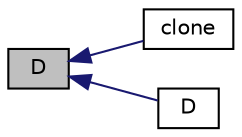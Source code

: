 digraph "D"
{
  bgcolor="transparent";
  edge [fontname="Helvetica",fontsize="10",labelfontname="Helvetica",labelfontsize="10"];
  node [fontname="Helvetica",fontsize="10",shape=record];
  rankdir="LR";
  Node142 [label="D",height=0.2,width=0.4,color="black", fillcolor="grey75", style="filled", fontcolor="black"];
  Node142 -> Node143 [dir="back",color="midnightblue",fontsize="10",style="solid",fontname="Helvetica"];
  Node143 [label="clone",height=0.2,width=0.4,color="black",URL="$a31277.html#af022e70d5b5476192357f6bf43a14f37",tooltip="Construct and return clone. "];
  Node142 -> Node144 [dir="back",color="midnightblue",fontsize="10",style="solid",fontname="Helvetica"];
  Node144 [label="D",height=0.2,width=0.4,color="black",URL="$a31277.html#a318ed17520622035305d20b8e56cee23",tooltip="Vapour diffussivity [m2/s] with specified binary pair. "];
}
